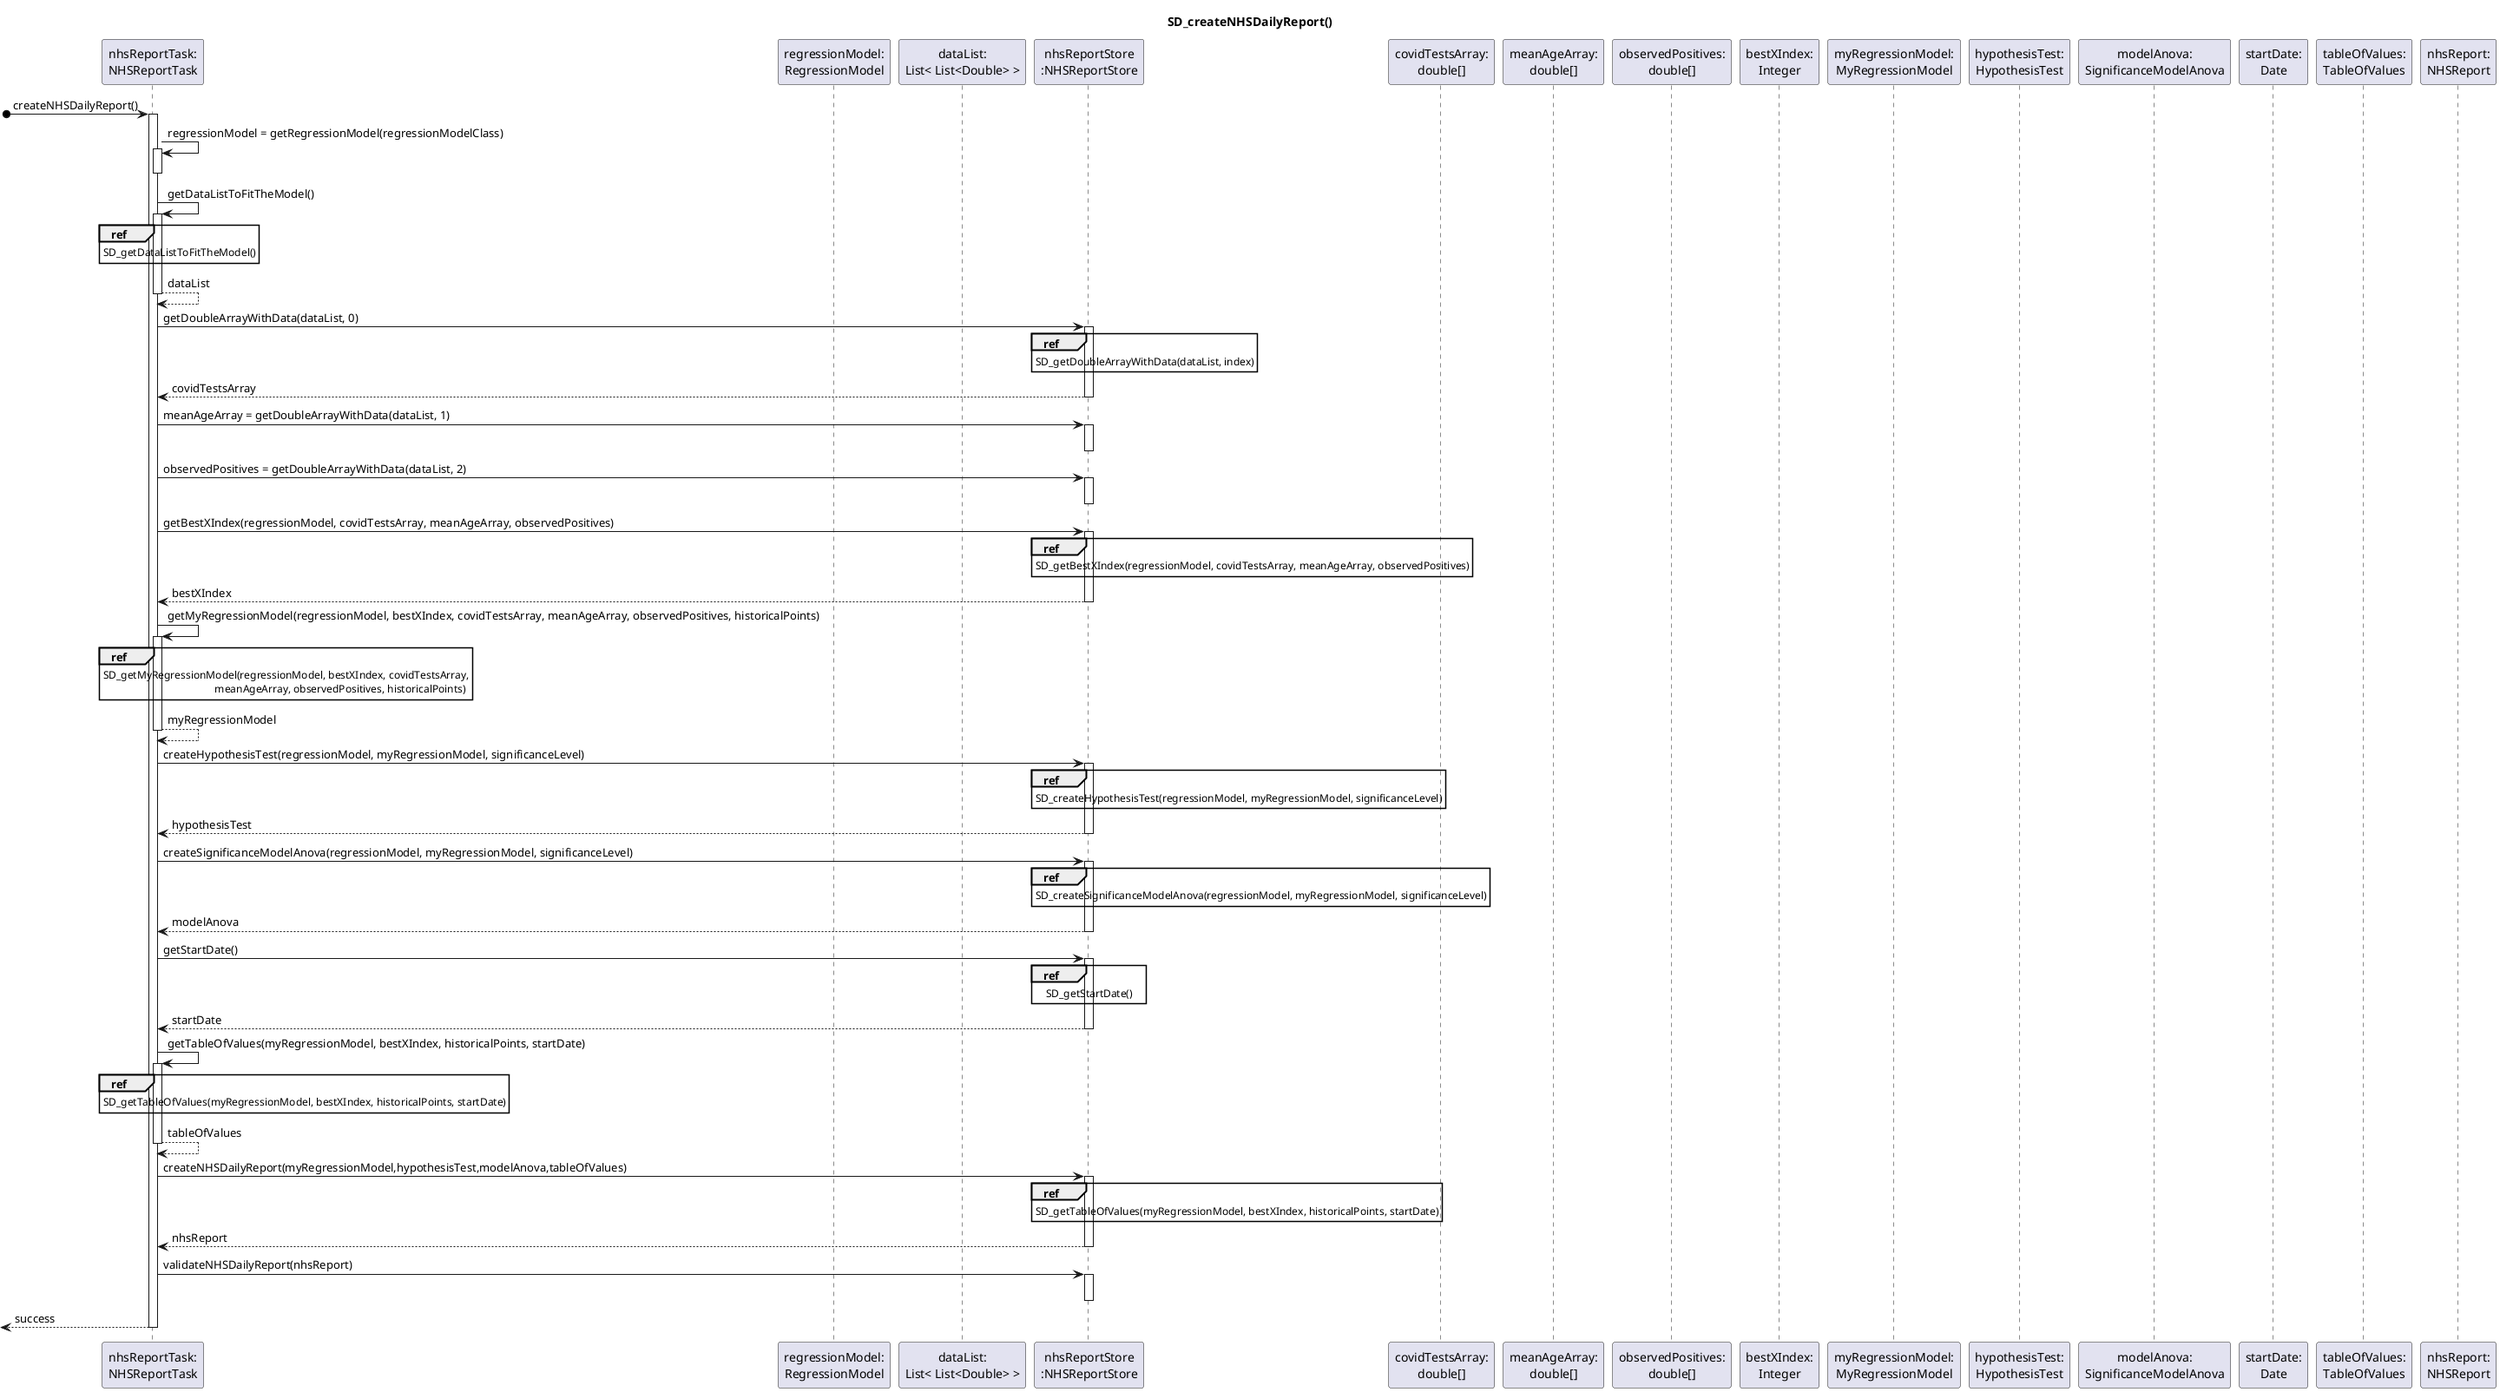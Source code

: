 @startuml

title SD_createNHSDailyReport()

participant "nhsReportTask:\nNHSReportTask" as TASK
participant "regressionModel:\nRegressionModel" as REGRESSION_MODEL
participant "dataList:\nList< List<Double> >"
participant "nhsReportStore\n:NHSReportStore" as NHS_REPORT_STORE
participant "covidTestsArray:\ndouble[]" as TESTS_ARRAY
participant "meanAgeArray:\ndouble[]" as MEAN_AGE_ARRAY
participant "observedPositives:\ndouble[]" as OBSERVED_POSITIVES_ARRAY
participant "bestXIndex:\nInteger" as BEST_X
participant "myRegressionModel:\nMyRegressionModel" as MY_REGRESSION_MODEL
participant "hypothesisTest:\nHypothesisTest" as HYPOTHESIS_TEST
participant "modelAnova:\nSignificanceModelAnova" as MODEL_ANOVA
participant "startDate:\nDate" as START_DATE
participant "tableOfValues:\nTableOfValues"
participant "nhsReport:\nNHSReport"

[o-> TASK : createNHSDailyReport()

activate TASK
TASK -> TASK : regressionModel = getRegressionModel(regressionModelClass)
activate TASK
deactivate TASK

TASK -> TASK : getDataListToFitTheModel()
activate TASK
ref over TASK
SD_getDataListToFitTheModel()
end
TASK --> TASK : dataList
deactivate TASK

TASK -> NHS_REPORT_STORE : getDoubleArrayWithData(dataList, 0)
activate NHS_REPORT_STORE
ref over NHS_REPORT_STORE
SD_getDoubleArrayWithData(dataList, index)
end
NHS_REPORT_STORE --> TASK : covidTestsArray
deactivate NHS_REPORT_STORE

TASK -> NHS_REPORT_STORE : meanAgeArray = getDoubleArrayWithData(dataList, 1)
activate NHS_REPORT_STORE
deactivate NHS_REPORT_STORE

TASK -> NHS_REPORT_STORE : observedPositives = getDoubleArrayWithData(dataList, 2)
activate NHS_REPORT_STORE
deactivate NHS_REPORT_STORE

TASK -> NHS_REPORT_STORE : getBestXIndex(regressionModel, covidTestsArray, meanAgeArray, observedPositives)
activate NHS_REPORT_STORE
ref over NHS_REPORT_STORE
SD_getBestXIndex(regressionModel, covidTestsArray, meanAgeArray, observedPositives)
end
NHS_REPORT_STORE --> TASK : bestXIndex
deactivate NHS_REPORT_STORE

TASK -> TASK : getMyRegressionModel(regressionModel, bestXIndex, covidTestsArray, meanAgeArray, observedPositives, historicalPoints)
activate TASK
ref over TASK
SD_getMyRegressionModel(regressionModel, bestXIndex, covidTestsArray,
                                        meanAgeArray, observedPositives, historicalPoints)
end
TASK --> TASK : myRegressionModel
deactivate TASK

TASK -> NHS_REPORT_STORE : createHypothesisTest(regressionModel, myRegressionModel, significanceLevel)
activate NHS_REPORT_STORE
ref over NHS_REPORT_STORE
SD_createHypothesisTest(regressionModel, myRegressionModel, significanceLevel)
end
NHS_REPORT_STORE --> TASK : hypothesisTest
deactivate NHS_REPORT_STORE

TASK -> NHS_REPORT_STORE : createSignificanceModelAnova(regressionModel, myRegressionModel, significanceLevel)
activate NHS_REPORT_STORE
ref over NHS_REPORT_STORE
SD_createSignificanceModelAnova(regressionModel, myRegressionModel, significanceLevel)
end
NHS_REPORT_STORE --> TASK : modelAnova
deactivate NHS_REPORT_STORE

TASK -> NHS_REPORT_STORE : getStartDate()
activate NHS_REPORT_STORE
ref over NHS_REPORT_STORE
SD_getStartDate()
end
NHS_REPORT_STORE --> TASK : startDate
deactivate NHS_REPORT_STORE

TASK -> TASK : getTableOfValues(myRegressionModel, bestXIndex, historicalPoints, startDate)
activate TASK
ref over TASK
SD_getTableOfValues(myRegressionModel, bestXIndex, historicalPoints, startDate)
end
TASK --> TASK : tableOfValues
deactivate TASK

TASK -> NHS_REPORT_STORE : createNHSDailyReport(myRegressionModel,hypothesisTest,modelAnova,tableOfValues)
activate NHS_REPORT_STORE
ref over NHS_REPORT_STORE
SD_getTableOfValues(myRegressionModel, bestXIndex, historicalPoints, startDate)
end
NHS_REPORT_STORE --> TASK : nhsReport
deactivate NHS_REPORT_STORE

TASK -> NHS_REPORT_STORE : validateNHSDailyReport(nhsReport)
activate NHS_REPORT_STORE
deactivate NHS_REPORT_STORE

[<-- TASK : success
deactivate TASK






@enduml